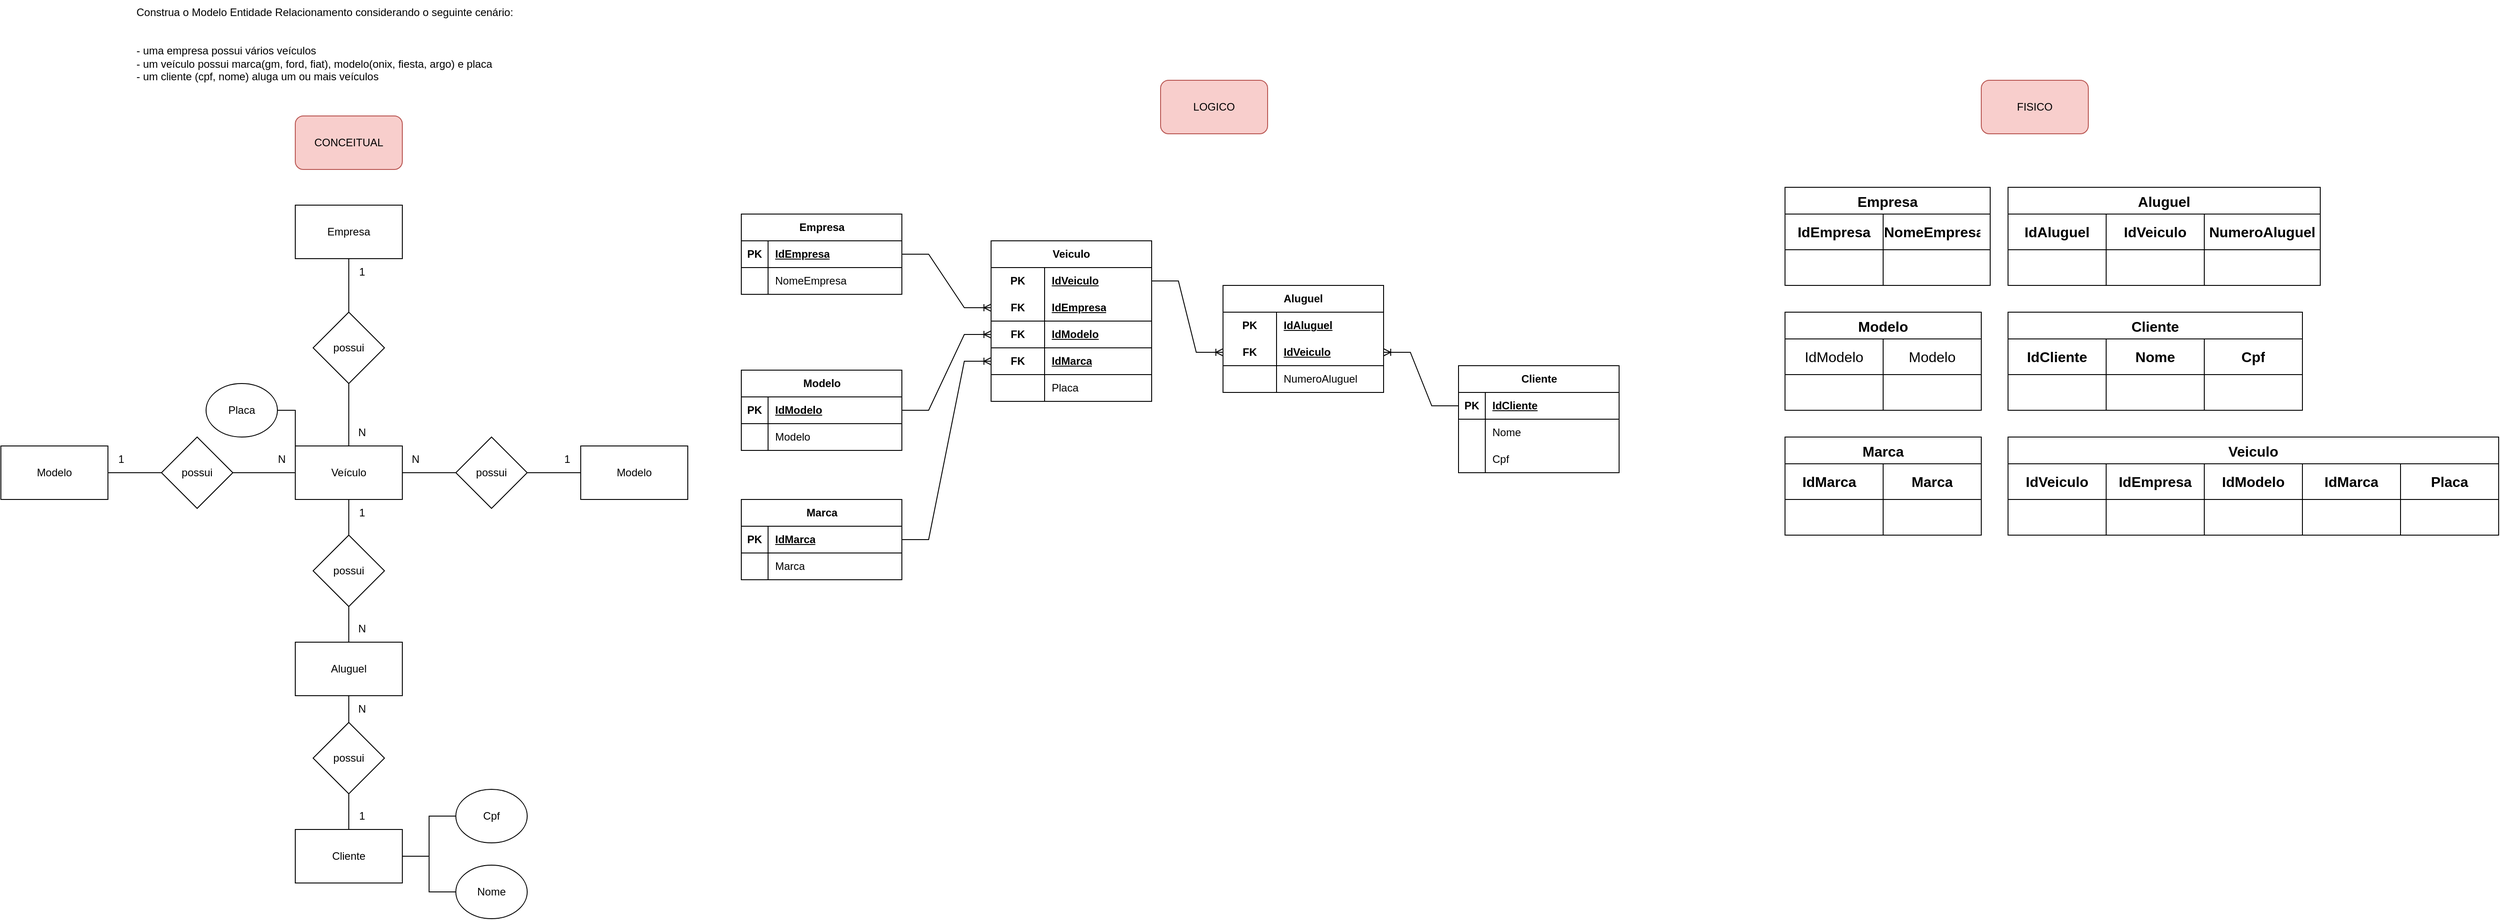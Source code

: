 <mxfile version="21.6.5" type="device">
  <diagram id="YwEFYmRrJtaUXXVNZDWJ" name="Página-1">
    <mxGraphModel dx="3496" dy="4250" grid="1" gridSize="10" guides="1" tooltips="1" connect="1" arrows="1" fold="1" page="1" pageScale="1" pageWidth="827" pageHeight="1169" math="0" shadow="0">
      <root>
        <mxCell id="0" />
        <mxCell id="1" parent="0" />
        <mxCell id="H7TqJ4Lv6YYYcR_X0_IR-1" value="Construa o Modelo Entidade Relacionamento considerando o seguinte cenário:&#xa;&#xa;&#xa;- uma empresa possui vários veículos&#xa;- um veículo possui marca(gm, ford, fiat), modelo(onix, fiesta, argo) e placa&#xa;- um cliente (cpf, nome) aluga um ou mais veículos" style="text;whiteSpace=wrap;" parent="1" vertex="1">
          <mxGeometry x="170" y="-2330" width="460" height="110" as="geometry" />
        </mxCell>
        <mxCell id="H7TqJ4Lv6YYYcR_X0_IR-19" value="" style="edgeStyle=orthogonalEdgeStyle;rounded=0;orthogonalLoop=1;jettySize=auto;html=1;endArrow=none;endFill=0;" parent="1" source="H7TqJ4Lv6YYYcR_X0_IR-2" target="H7TqJ4Lv6YYYcR_X0_IR-4" edge="1">
          <mxGeometry relative="1" as="geometry" />
        </mxCell>
        <mxCell id="H7TqJ4Lv6YYYcR_X0_IR-2" value="Empresa" style="rounded=0;whiteSpace=wrap;html=1;" parent="1" vertex="1">
          <mxGeometry x="350" y="-2100" width="120" height="60" as="geometry" />
        </mxCell>
        <mxCell id="H7TqJ4Lv6YYYcR_X0_IR-14" style="edgeStyle=orthogonalEdgeStyle;rounded=0;orthogonalLoop=1;jettySize=auto;html=1;entryX=1;entryY=0.5;entryDx=0;entryDy=0;exitX=0;exitY=0;exitDx=0;exitDy=0;endArrow=none;endFill=0;" parent="1" source="H7TqJ4Lv6YYYcR_X0_IR-3" target="H7TqJ4Lv6YYYcR_X0_IR-11" edge="1">
          <mxGeometry relative="1" as="geometry" />
        </mxCell>
        <mxCell id="FgQWt0CBLSnY9z16wBJM-8" value="" style="edgeStyle=orthogonalEdgeStyle;rounded=0;orthogonalLoop=1;jettySize=auto;html=1;endArrow=none;endFill=0;" parent="1" source="H7TqJ4Lv6YYYcR_X0_IR-3" target="FgQWt0CBLSnY9z16wBJM-6" edge="1">
          <mxGeometry relative="1" as="geometry" />
        </mxCell>
        <mxCell id="B337qX5yVNSTC_wjLzL2-120" value="" style="edgeStyle=orthogonalEdgeStyle;rounded=0;orthogonalLoop=1;jettySize=auto;html=1;endArrow=none;endFill=0;" edge="1" parent="1" source="H7TqJ4Lv6YYYcR_X0_IR-3" target="B337qX5yVNSTC_wjLzL2-118">
          <mxGeometry relative="1" as="geometry" />
        </mxCell>
        <mxCell id="B337qX5yVNSTC_wjLzL2-125" value="" style="edgeStyle=orthogonalEdgeStyle;rounded=0;orthogonalLoop=1;jettySize=auto;html=1;endArrow=none;endFill=0;" edge="1" parent="1" source="H7TqJ4Lv6YYYcR_X0_IR-3" target="B337qX5yVNSTC_wjLzL2-124">
          <mxGeometry relative="1" as="geometry" />
        </mxCell>
        <mxCell id="H7TqJ4Lv6YYYcR_X0_IR-3" value="Veículo" style="rounded=0;whiteSpace=wrap;html=1;" parent="1" vertex="1">
          <mxGeometry x="350" y="-1830" width="120" height="60" as="geometry" />
        </mxCell>
        <mxCell id="H7TqJ4Lv6YYYcR_X0_IR-25" style="edgeStyle=orthogonalEdgeStyle;rounded=0;orthogonalLoop=1;jettySize=auto;html=1;entryX=0.5;entryY=0;entryDx=0;entryDy=0;endArrow=none;endFill=0;exitX=0.5;exitY=1;exitDx=0;exitDy=0;" parent="1" source="H7TqJ4Lv6YYYcR_X0_IR-4" target="H7TqJ4Lv6YYYcR_X0_IR-3" edge="1">
          <mxGeometry relative="1" as="geometry" />
        </mxCell>
        <mxCell id="H7TqJ4Lv6YYYcR_X0_IR-4" value="possui" style="rhombus;whiteSpace=wrap;html=1;" parent="1" vertex="1">
          <mxGeometry x="370" y="-1980" width="80" height="80" as="geometry" />
        </mxCell>
        <mxCell id="H7TqJ4Lv6YYYcR_X0_IR-20" value="" style="edgeStyle=orthogonalEdgeStyle;rounded=0;orthogonalLoop=1;jettySize=auto;html=1;endArrow=none;endFill=0;entryX=0;entryY=0.5;entryDx=0;entryDy=0;" parent="1" source="H7TqJ4Lv6YYYcR_X0_IR-6" target="H7TqJ4Lv6YYYcR_X0_IR-8" edge="1">
          <mxGeometry relative="1" as="geometry" />
        </mxCell>
        <mxCell id="H7TqJ4Lv6YYYcR_X0_IR-21" style="edgeStyle=orthogonalEdgeStyle;rounded=0;orthogonalLoop=1;jettySize=auto;html=1;entryX=0;entryY=0.5;entryDx=0;entryDy=0;endArrow=none;endFill=0;" parent="1" source="H7TqJ4Lv6YYYcR_X0_IR-6" target="H7TqJ4Lv6YYYcR_X0_IR-7" edge="1">
          <mxGeometry relative="1" as="geometry" />
        </mxCell>
        <mxCell id="H7TqJ4Lv6YYYcR_X0_IR-6" value="Cliente" style="rounded=0;whiteSpace=wrap;html=1;" parent="1" vertex="1">
          <mxGeometry x="350" y="-1400" width="120" height="60" as="geometry" />
        </mxCell>
        <mxCell id="H7TqJ4Lv6YYYcR_X0_IR-7" value="Cpf" style="ellipse;whiteSpace=wrap;html=1;" parent="1" vertex="1">
          <mxGeometry x="530" y="-1445" width="80" height="60" as="geometry" />
        </mxCell>
        <mxCell id="H7TqJ4Lv6YYYcR_X0_IR-8" value="Nome" style="ellipse;whiteSpace=wrap;html=1;" parent="1" vertex="1">
          <mxGeometry x="530" y="-1360" width="80" height="60" as="geometry" />
        </mxCell>
        <mxCell id="H7TqJ4Lv6YYYcR_X0_IR-11" value="Placa" style="ellipse;whiteSpace=wrap;html=1;" parent="1" vertex="1">
          <mxGeometry x="250" y="-1900" width="80" height="60" as="geometry" />
        </mxCell>
        <mxCell id="H7TqJ4Lv6YYYcR_X0_IR-22" value="1" style="text;html=1;strokeColor=none;fillColor=none;align=center;verticalAlign=middle;whiteSpace=wrap;rounded=0;" parent="1" vertex="1">
          <mxGeometry x="410" y="-2040" width="30" height="30" as="geometry" />
        </mxCell>
        <mxCell id="H7TqJ4Lv6YYYcR_X0_IR-27" value="N" style="text;html=1;strokeColor=none;fillColor=none;align=center;verticalAlign=middle;whiteSpace=wrap;rounded=0;" parent="1" vertex="1">
          <mxGeometry x="410" y="-1860" width="30" height="30" as="geometry" />
        </mxCell>
        <mxCell id="5naOOEa1aTkb6s3b9n_I-1" value="CONCEITUAL" style="rounded=1;whiteSpace=wrap;html=1;fillColor=#f8cecc;strokeColor=#b85450;" parent="1" vertex="1">
          <mxGeometry x="350" y="-2200" width="120" height="60" as="geometry" />
        </mxCell>
        <mxCell id="5naOOEa1aTkb6s3b9n_I-2" value="FISICO" style="rounded=1;whiteSpace=wrap;html=1;fillColor=#f8cecc;strokeColor=#b85450;" parent="1" vertex="1">
          <mxGeometry x="2240" y="-2240" width="120" height="60" as="geometry" />
        </mxCell>
        <mxCell id="5naOOEa1aTkb6s3b9n_I-3" value="LOGICO" style="rounded=1;whiteSpace=wrap;html=1;fillColor=#f8cecc;strokeColor=#b85450;" parent="1" vertex="1">
          <mxGeometry x="1320" y="-2240" width="120" height="60" as="geometry" />
        </mxCell>
        <mxCell id="FgQWt0CBLSnY9z16wBJM-10" value="" style="edgeStyle=orthogonalEdgeStyle;rounded=0;orthogonalLoop=1;jettySize=auto;html=1;endArrow=none;endFill=0;" parent="1" source="FgQWt0CBLSnY9z16wBJM-5" target="FgQWt0CBLSnY9z16wBJM-7" edge="1">
          <mxGeometry relative="1" as="geometry" />
        </mxCell>
        <mxCell id="FgQWt0CBLSnY9z16wBJM-5" value="Aluguel" style="rounded=0;whiteSpace=wrap;html=1;" parent="1" vertex="1">
          <mxGeometry x="350" y="-1610" width="120" height="60" as="geometry" />
        </mxCell>
        <mxCell id="FgQWt0CBLSnY9z16wBJM-9" value="" style="edgeStyle=orthogonalEdgeStyle;rounded=0;orthogonalLoop=1;jettySize=auto;html=1;endArrow=none;endFill=0;" parent="1" source="FgQWt0CBLSnY9z16wBJM-6" target="FgQWt0CBLSnY9z16wBJM-5" edge="1">
          <mxGeometry relative="1" as="geometry" />
        </mxCell>
        <mxCell id="FgQWt0CBLSnY9z16wBJM-6" value="possui" style="rhombus;whiteSpace=wrap;html=1;" parent="1" vertex="1">
          <mxGeometry x="370" y="-1730" width="80" height="80" as="geometry" />
        </mxCell>
        <mxCell id="FgQWt0CBLSnY9z16wBJM-11" value="" style="edgeStyle=orthogonalEdgeStyle;rounded=0;orthogonalLoop=1;jettySize=auto;html=1;endArrow=none;endFill=0;" parent="1" source="FgQWt0CBLSnY9z16wBJM-7" target="H7TqJ4Lv6YYYcR_X0_IR-6" edge="1">
          <mxGeometry relative="1" as="geometry" />
        </mxCell>
        <mxCell id="FgQWt0CBLSnY9z16wBJM-7" value="possui" style="rhombus;whiteSpace=wrap;html=1;" parent="1" vertex="1">
          <mxGeometry x="370" y="-1520" width="80" height="80" as="geometry" />
        </mxCell>
        <mxCell id="B337qX5yVNSTC_wjLzL2-2" value="N" style="text;html=1;strokeColor=none;fillColor=none;align=center;verticalAlign=middle;whiteSpace=wrap;rounded=0;" vertex="1" parent="1">
          <mxGeometry x="410" y="-1640" width="30" height="30" as="geometry" />
        </mxCell>
        <mxCell id="B337qX5yVNSTC_wjLzL2-3" value="1" style="text;html=1;strokeColor=none;fillColor=none;align=center;verticalAlign=middle;whiteSpace=wrap;rounded=0;" vertex="1" parent="1">
          <mxGeometry x="410" y="-1770" width="30" height="30" as="geometry" />
        </mxCell>
        <mxCell id="B337qX5yVNSTC_wjLzL2-4" value="N" style="text;html=1;strokeColor=none;fillColor=none;align=center;verticalAlign=middle;whiteSpace=wrap;rounded=0;" vertex="1" parent="1">
          <mxGeometry x="410" y="-1550" width="30" height="30" as="geometry" />
        </mxCell>
        <mxCell id="B337qX5yVNSTC_wjLzL2-5" value="1" style="text;html=1;strokeColor=none;fillColor=none;align=center;verticalAlign=middle;whiteSpace=wrap;rounded=0;" vertex="1" parent="1">
          <mxGeometry x="410" y="-1430" width="30" height="30" as="geometry" />
        </mxCell>
        <mxCell id="B337qX5yVNSTC_wjLzL2-6" value="Empresa" style="shape=table;startSize=30;container=1;collapsible=1;childLayout=tableLayout;fixedRows=1;rowLines=0;fontStyle=1;align=center;resizeLast=1;html=1;" vertex="1" parent="1">
          <mxGeometry x="850" y="-2090" width="180" height="90" as="geometry" />
        </mxCell>
        <mxCell id="B337qX5yVNSTC_wjLzL2-7" value="" style="shape=tableRow;horizontal=0;startSize=0;swimlaneHead=0;swimlaneBody=0;fillColor=none;collapsible=0;dropTarget=0;points=[[0,0.5],[1,0.5]];portConstraint=eastwest;top=0;left=0;right=0;bottom=1;" vertex="1" parent="B337qX5yVNSTC_wjLzL2-6">
          <mxGeometry y="30" width="180" height="30" as="geometry" />
        </mxCell>
        <mxCell id="B337qX5yVNSTC_wjLzL2-8" value="PK" style="shape=partialRectangle;connectable=0;fillColor=none;top=0;left=0;bottom=0;right=0;fontStyle=1;overflow=hidden;whiteSpace=wrap;html=1;" vertex="1" parent="B337qX5yVNSTC_wjLzL2-7">
          <mxGeometry width="30" height="30" as="geometry">
            <mxRectangle width="30" height="30" as="alternateBounds" />
          </mxGeometry>
        </mxCell>
        <mxCell id="B337qX5yVNSTC_wjLzL2-9" value="IdEmpresa" style="shape=partialRectangle;connectable=0;fillColor=none;top=0;left=0;bottom=0;right=0;align=left;spacingLeft=6;fontStyle=5;overflow=hidden;whiteSpace=wrap;html=1;" vertex="1" parent="B337qX5yVNSTC_wjLzL2-7">
          <mxGeometry x="30" width="150" height="30" as="geometry">
            <mxRectangle width="150" height="30" as="alternateBounds" />
          </mxGeometry>
        </mxCell>
        <mxCell id="B337qX5yVNSTC_wjLzL2-10" value="" style="shape=tableRow;horizontal=0;startSize=0;swimlaneHead=0;swimlaneBody=0;fillColor=none;collapsible=0;dropTarget=0;points=[[0,0.5],[1,0.5]];portConstraint=eastwest;top=0;left=0;right=0;bottom=0;" vertex="1" parent="B337qX5yVNSTC_wjLzL2-6">
          <mxGeometry y="60" width="180" height="30" as="geometry" />
        </mxCell>
        <mxCell id="B337qX5yVNSTC_wjLzL2-11" value="" style="shape=partialRectangle;connectable=0;fillColor=none;top=0;left=0;bottom=0;right=0;editable=1;overflow=hidden;whiteSpace=wrap;html=1;" vertex="1" parent="B337qX5yVNSTC_wjLzL2-10">
          <mxGeometry width="30" height="30" as="geometry">
            <mxRectangle width="30" height="30" as="alternateBounds" />
          </mxGeometry>
        </mxCell>
        <mxCell id="B337qX5yVNSTC_wjLzL2-12" value="NomeEmpresa" style="shape=partialRectangle;connectable=0;fillColor=none;top=0;left=0;bottom=0;right=0;align=left;spacingLeft=6;overflow=hidden;whiteSpace=wrap;html=1;" vertex="1" parent="B337qX5yVNSTC_wjLzL2-10">
          <mxGeometry x="30" width="150" height="30" as="geometry">
            <mxRectangle width="150" height="30" as="alternateBounds" />
          </mxGeometry>
        </mxCell>
        <mxCell id="B337qX5yVNSTC_wjLzL2-19" value="Veiculo" style="shape=table;startSize=30;container=1;collapsible=1;childLayout=tableLayout;fixedRows=1;rowLines=0;fontStyle=1;align=center;resizeLast=1;html=1;whiteSpace=wrap;" vertex="1" parent="1">
          <mxGeometry x="1130" y="-2060" width="180" height="180" as="geometry" />
        </mxCell>
        <mxCell id="B337qX5yVNSTC_wjLzL2-20" value="" style="shape=tableRow;horizontal=0;startSize=0;swimlaneHead=0;swimlaneBody=0;fillColor=none;collapsible=0;dropTarget=0;points=[[0,0.5],[1,0.5]];portConstraint=eastwest;top=0;left=0;right=0;bottom=0;html=1;" vertex="1" parent="B337qX5yVNSTC_wjLzL2-19">
          <mxGeometry y="30" width="180" height="30" as="geometry" />
        </mxCell>
        <mxCell id="B337qX5yVNSTC_wjLzL2-21" value="PK" style="shape=partialRectangle;connectable=0;fillColor=none;top=0;left=0;bottom=0;right=0;fontStyle=1;overflow=hidden;html=1;whiteSpace=wrap;" vertex="1" parent="B337qX5yVNSTC_wjLzL2-20">
          <mxGeometry width="60" height="30" as="geometry">
            <mxRectangle width="60" height="30" as="alternateBounds" />
          </mxGeometry>
        </mxCell>
        <mxCell id="B337qX5yVNSTC_wjLzL2-22" value="IdVeiculo" style="shape=partialRectangle;connectable=0;fillColor=none;top=0;left=0;bottom=0;right=0;align=left;spacingLeft=6;fontStyle=5;overflow=hidden;html=1;whiteSpace=wrap;" vertex="1" parent="B337qX5yVNSTC_wjLzL2-20">
          <mxGeometry x="60" width="120" height="30" as="geometry">
            <mxRectangle width="120" height="30" as="alternateBounds" />
          </mxGeometry>
        </mxCell>
        <mxCell id="B337qX5yVNSTC_wjLzL2-23" value="" style="shape=tableRow;horizontal=0;startSize=0;swimlaneHead=0;swimlaneBody=0;fillColor=none;collapsible=0;dropTarget=0;points=[[0,0.5],[1,0.5]];portConstraint=eastwest;top=0;left=0;right=0;bottom=1;html=1;swimlaneLine=1;strokeColor=default;" vertex="1" parent="B337qX5yVNSTC_wjLzL2-19">
          <mxGeometry y="60" width="180" height="30" as="geometry" />
        </mxCell>
        <mxCell id="B337qX5yVNSTC_wjLzL2-24" value="FK" style="shape=partialRectangle;connectable=0;fillColor=none;top=0;left=0;bottom=0;right=0;fontStyle=1;overflow=hidden;html=1;whiteSpace=wrap;" vertex="1" parent="B337qX5yVNSTC_wjLzL2-23">
          <mxGeometry width="60" height="30" as="geometry">
            <mxRectangle width="60" height="30" as="alternateBounds" />
          </mxGeometry>
        </mxCell>
        <mxCell id="B337qX5yVNSTC_wjLzL2-25" value="IdEmpresa" style="shape=partialRectangle;connectable=0;fillColor=none;top=0;left=0;bottom=0;right=0;align=left;spacingLeft=6;fontStyle=5;overflow=hidden;html=1;whiteSpace=wrap;" vertex="1" parent="B337qX5yVNSTC_wjLzL2-23">
          <mxGeometry x="60" width="120" height="30" as="geometry">
            <mxRectangle width="120" height="30" as="alternateBounds" />
          </mxGeometry>
        </mxCell>
        <mxCell id="B337qX5yVNSTC_wjLzL2-139" style="shape=tableRow;horizontal=0;startSize=0;swimlaneHead=0;swimlaneBody=0;fillColor=none;collapsible=0;dropTarget=0;points=[[0,0.5],[1,0.5]];portConstraint=eastwest;top=0;left=0;right=0;bottom=1;html=1;" vertex="1" parent="B337qX5yVNSTC_wjLzL2-19">
          <mxGeometry y="90" width="180" height="30" as="geometry" />
        </mxCell>
        <mxCell id="B337qX5yVNSTC_wjLzL2-140" value="FK" style="shape=partialRectangle;connectable=0;fillColor=none;top=0;left=0;bottom=0;right=0;fontStyle=1;overflow=hidden;html=1;whiteSpace=wrap;" vertex="1" parent="B337qX5yVNSTC_wjLzL2-139">
          <mxGeometry width="60" height="30" as="geometry">
            <mxRectangle width="60" height="30" as="alternateBounds" />
          </mxGeometry>
        </mxCell>
        <mxCell id="B337qX5yVNSTC_wjLzL2-141" value="IdModelo" style="shape=partialRectangle;connectable=0;fillColor=none;top=0;left=0;bottom=0;right=0;align=left;spacingLeft=6;fontStyle=5;overflow=hidden;html=1;whiteSpace=wrap;" vertex="1" parent="B337qX5yVNSTC_wjLzL2-139">
          <mxGeometry x="60" width="120" height="30" as="geometry">
            <mxRectangle width="120" height="30" as="alternateBounds" />
          </mxGeometry>
        </mxCell>
        <mxCell id="B337qX5yVNSTC_wjLzL2-136" style="shape=tableRow;horizontal=0;startSize=0;swimlaneHead=0;swimlaneBody=0;fillColor=none;collapsible=0;dropTarget=0;points=[[0,0.5],[1,0.5]];portConstraint=eastwest;top=0;left=0;right=0;bottom=1;html=1;" vertex="1" parent="B337qX5yVNSTC_wjLzL2-19">
          <mxGeometry y="120" width="180" height="30" as="geometry" />
        </mxCell>
        <mxCell id="B337qX5yVNSTC_wjLzL2-137" value="FK" style="shape=partialRectangle;connectable=0;fillColor=none;top=0;left=0;bottom=0;right=0;fontStyle=1;overflow=hidden;html=1;whiteSpace=wrap;" vertex="1" parent="B337qX5yVNSTC_wjLzL2-136">
          <mxGeometry width="60" height="30" as="geometry">
            <mxRectangle width="60" height="30" as="alternateBounds" />
          </mxGeometry>
        </mxCell>
        <mxCell id="B337qX5yVNSTC_wjLzL2-138" value="IdMarca" style="shape=partialRectangle;connectable=0;fillColor=none;top=0;left=0;bottom=0;right=0;align=left;spacingLeft=6;fontStyle=5;overflow=hidden;html=1;whiteSpace=wrap;" vertex="1" parent="B337qX5yVNSTC_wjLzL2-136">
          <mxGeometry x="60" width="120" height="30" as="geometry">
            <mxRectangle width="120" height="30" as="alternateBounds" />
          </mxGeometry>
        </mxCell>
        <mxCell id="B337qX5yVNSTC_wjLzL2-26" value="" style="shape=tableRow;horizontal=0;startSize=0;swimlaneHead=0;swimlaneBody=0;fillColor=none;collapsible=0;dropTarget=0;points=[[0,0.5],[1,0.5]];portConstraint=eastwest;top=0;left=0;right=0;bottom=0;html=1;" vertex="1" parent="B337qX5yVNSTC_wjLzL2-19">
          <mxGeometry y="150" width="180" height="30" as="geometry" />
        </mxCell>
        <mxCell id="B337qX5yVNSTC_wjLzL2-27" value="" style="shape=partialRectangle;connectable=0;fillColor=none;top=0;left=0;bottom=0;right=0;editable=1;overflow=hidden;html=1;whiteSpace=wrap;" vertex="1" parent="B337qX5yVNSTC_wjLzL2-26">
          <mxGeometry width="60" height="30" as="geometry">
            <mxRectangle width="60" height="30" as="alternateBounds" />
          </mxGeometry>
        </mxCell>
        <mxCell id="B337qX5yVNSTC_wjLzL2-28" value="Placa" style="shape=partialRectangle;connectable=0;fillColor=none;top=0;left=0;bottom=0;right=0;align=left;spacingLeft=6;overflow=hidden;html=1;whiteSpace=wrap;" vertex="1" parent="B337qX5yVNSTC_wjLzL2-26">
          <mxGeometry x="60" width="120" height="30" as="geometry">
            <mxRectangle width="120" height="30" as="alternateBounds" />
          </mxGeometry>
        </mxCell>
        <mxCell id="B337qX5yVNSTC_wjLzL2-51" value="Aluguel" style="shape=table;startSize=30;container=1;collapsible=1;childLayout=tableLayout;fixedRows=1;rowLines=0;fontStyle=1;align=center;resizeLast=1;html=1;whiteSpace=wrap;" vertex="1" parent="1">
          <mxGeometry x="1390" y="-2010" width="180" height="120" as="geometry" />
        </mxCell>
        <mxCell id="B337qX5yVNSTC_wjLzL2-52" value="" style="shape=tableRow;horizontal=0;startSize=0;swimlaneHead=0;swimlaneBody=0;fillColor=none;collapsible=0;dropTarget=0;points=[[0,0.5],[1,0.5]];portConstraint=eastwest;top=0;left=0;right=0;bottom=0;html=1;" vertex="1" parent="B337qX5yVNSTC_wjLzL2-51">
          <mxGeometry y="30" width="180" height="30" as="geometry" />
        </mxCell>
        <mxCell id="B337qX5yVNSTC_wjLzL2-53" value="PK" style="shape=partialRectangle;connectable=0;fillColor=none;top=0;left=0;bottom=0;right=0;fontStyle=1;overflow=hidden;html=1;whiteSpace=wrap;" vertex="1" parent="B337qX5yVNSTC_wjLzL2-52">
          <mxGeometry width="60" height="30" as="geometry">
            <mxRectangle width="60" height="30" as="alternateBounds" />
          </mxGeometry>
        </mxCell>
        <mxCell id="B337qX5yVNSTC_wjLzL2-54" value="IdAluguel" style="shape=partialRectangle;connectable=0;fillColor=none;top=0;left=0;bottom=0;right=0;align=left;spacingLeft=6;fontStyle=5;overflow=hidden;html=1;whiteSpace=wrap;" vertex="1" parent="B337qX5yVNSTC_wjLzL2-52">
          <mxGeometry x="60" width="120" height="30" as="geometry">
            <mxRectangle width="120" height="30" as="alternateBounds" />
          </mxGeometry>
        </mxCell>
        <mxCell id="B337qX5yVNSTC_wjLzL2-55" value="" style="shape=tableRow;horizontal=0;startSize=0;swimlaneHead=0;swimlaneBody=0;fillColor=none;collapsible=0;dropTarget=0;points=[[0,0.5],[1,0.5]];portConstraint=eastwest;top=0;left=0;right=0;bottom=1;html=1;" vertex="1" parent="B337qX5yVNSTC_wjLzL2-51">
          <mxGeometry y="60" width="180" height="30" as="geometry" />
        </mxCell>
        <mxCell id="B337qX5yVNSTC_wjLzL2-56" value="FK" style="shape=partialRectangle;connectable=0;fillColor=none;top=0;left=0;bottom=0;right=0;fontStyle=1;overflow=hidden;html=1;whiteSpace=wrap;" vertex="1" parent="B337qX5yVNSTC_wjLzL2-55">
          <mxGeometry width="60" height="30" as="geometry">
            <mxRectangle width="60" height="30" as="alternateBounds" />
          </mxGeometry>
        </mxCell>
        <mxCell id="B337qX5yVNSTC_wjLzL2-57" value="IdVeiculo" style="shape=partialRectangle;connectable=0;fillColor=none;top=0;left=0;bottom=0;right=0;align=left;spacingLeft=6;fontStyle=5;overflow=hidden;html=1;whiteSpace=wrap;" vertex="1" parent="B337qX5yVNSTC_wjLzL2-55">
          <mxGeometry x="60" width="120" height="30" as="geometry">
            <mxRectangle width="120" height="30" as="alternateBounds" />
          </mxGeometry>
        </mxCell>
        <mxCell id="B337qX5yVNSTC_wjLzL2-58" value="" style="shape=tableRow;horizontal=0;startSize=0;swimlaneHead=0;swimlaneBody=0;fillColor=none;collapsible=0;dropTarget=0;points=[[0,0.5],[1,0.5]];portConstraint=eastwest;top=0;left=0;right=0;bottom=0;html=1;" vertex="1" parent="B337qX5yVNSTC_wjLzL2-51">
          <mxGeometry y="90" width="180" height="30" as="geometry" />
        </mxCell>
        <mxCell id="B337qX5yVNSTC_wjLzL2-59" value="" style="shape=partialRectangle;connectable=0;fillColor=none;top=0;left=0;bottom=0;right=0;editable=1;overflow=hidden;html=1;whiteSpace=wrap;" vertex="1" parent="B337qX5yVNSTC_wjLzL2-58">
          <mxGeometry width="60" height="30" as="geometry">
            <mxRectangle width="60" height="30" as="alternateBounds" />
          </mxGeometry>
        </mxCell>
        <mxCell id="B337qX5yVNSTC_wjLzL2-60" value="NumeroAluguel" style="shape=partialRectangle;connectable=0;fillColor=none;top=0;left=0;bottom=0;right=0;align=left;spacingLeft=6;overflow=hidden;html=1;whiteSpace=wrap;" vertex="1" parent="B337qX5yVNSTC_wjLzL2-58">
          <mxGeometry x="60" width="120" height="30" as="geometry">
            <mxRectangle width="120" height="30" as="alternateBounds" />
          </mxGeometry>
        </mxCell>
        <mxCell id="B337qX5yVNSTC_wjLzL2-64" value="Cliente" style="shape=table;startSize=30;container=1;collapsible=1;childLayout=tableLayout;fixedRows=1;rowLines=0;fontStyle=1;align=center;resizeLast=1;html=1;" vertex="1" parent="1">
          <mxGeometry x="1654" y="-1920" width="180" height="120" as="geometry" />
        </mxCell>
        <mxCell id="B337qX5yVNSTC_wjLzL2-65" value="" style="shape=tableRow;horizontal=0;startSize=0;swimlaneHead=0;swimlaneBody=0;fillColor=none;collapsible=0;dropTarget=0;points=[[0,0.5],[1,0.5]];portConstraint=eastwest;top=0;left=0;right=0;bottom=1;" vertex="1" parent="B337qX5yVNSTC_wjLzL2-64">
          <mxGeometry y="30" width="180" height="30" as="geometry" />
        </mxCell>
        <mxCell id="B337qX5yVNSTC_wjLzL2-66" value="PK" style="shape=partialRectangle;connectable=0;fillColor=none;top=0;left=0;bottom=0;right=0;fontStyle=1;overflow=hidden;whiteSpace=wrap;html=1;" vertex="1" parent="B337qX5yVNSTC_wjLzL2-65">
          <mxGeometry width="30" height="30" as="geometry">
            <mxRectangle width="30" height="30" as="alternateBounds" />
          </mxGeometry>
        </mxCell>
        <mxCell id="B337qX5yVNSTC_wjLzL2-67" value="IdCliente" style="shape=partialRectangle;connectable=0;fillColor=none;top=0;left=0;bottom=0;right=0;align=left;spacingLeft=6;fontStyle=5;overflow=hidden;whiteSpace=wrap;html=1;" vertex="1" parent="B337qX5yVNSTC_wjLzL2-65">
          <mxGeometry x="30" width="150" height="30" as="geometry">
            <mxRectangle width="150" height="30" as="alternateBounds" />
          </mxGeometry>
        </mxCell>
        <mxCell id="B337qX5yVNSTC_wjLzL2-68" value="" style="shape=tableRow;horizontal=0;startSize=0;swimlaneHead=0;swimlaneBody=0;fillColor=none;collapsible=0;dropTarget=0;points=[[0,0.5],[1,0.5]];portConstraint=eastwest;top=0;left=0;right=0;bottom=0;" vertex="1" parent="B337qX5yVNSTC_wjLzL2-64">
          <mxGeometry y="60" width="180" height="30" as="geometry" />
        </mxCell>
        <mxCell id="B337qX5yVNSTC_wjLzL2-69" value="" style="shape=partialRectangle;connectable=0;fillColor=none;top=0;left=0;bottom=0;right=0;editable=1;overflow=hidden;whiteSpace=wrap;html=1;" vertex="1" parent="B337qX5yVNSTC_wjLzL2-68">
          <mxGeometry width="30" height="30" as="geometry">
            <mxRectangle width="30" height="30" as="alternateBounds" />
          </mxGeometry>
        </mxCell>
        <mxCell id="B337qX5yVNSTC_wjLzL2-70" value="Nome" style="shape=partialRectangle;connectable=0;fillColor=none;top=0;left=0;bottom=0;right=0;align=left;spacingLeft=6;overflow=hidden;whiteSpace=wrap;html=1;" vertex="1" parent="B337qX5yVNSTC_wjLzL2-68">
          <mxGeometry x="30" width="150" height="30" as="geometry">
            <mxRectangle width="150" height="30" as="alternateBounds" />
          </mxGeometry>
        </mxCell>
        <mxCell id="B337qX5yVNSTC_wjLzL2-71" value="" style="shape=tableRow;horizontal=0;startSize=0;swimlaneHead=0;swimlaneBody=0;fillColor=none;collapsible=0;dropTarget=0;points=[[0,0.5],[1,0.5]];portConstraint=eastwest;top=0;left=0;right=0;bottom=0;" vertex="1" parent="B337qX5yVNSTC_wjLzL2-64">
          <mxGeometry y="90" width="180" height="30" as="geometry" />
        </mxCell>
        <mxCell id="B337qX5yVNSTC_wjLzL2-72" value="" style="shape=partialRectangle;connectable=0;fillColor=none;top=0;left=0;bottom=0;right=0;editable=1;overflow=hidden;whiteSpace=wrap;html=1;" vertex="1" parent="B337qX5yVNSTC_wjLzL2-71">
          <mxGeometry width="30" height="30" as="geometry">
            <mxRectangle width="30" height="30" as="alternateBounds" />
          </mxGeometry>
        </mxCell>
        <mxCell id="B337qX5yVNSTC_wjLzL2-73" value="Cpf" style="shape=partialRectangle;connectable=0;fillColor=none;top=0;left=0;bottom=0;right=0;align=left;spacingLeft=6;overflow=hidden;whiteSpace=wrap;html=1;" vertex="1" parent="B337qX5yVNSTC_wjLzL2-71">
          <mxGeometry x="30" width="150" height="30" as="geometry">
            <mxRectangle width="150" height="30" as="alternateBounds" />
          </mxGeometry>
        </mxCell>
        <mxCell id="B337qX5yVNSTC_wjLzL2-77" value="" style="edgeStyle=entityRelationEdgeStyle;fontSize=12;html=1;endArrow=ERoneToMany;rounded=0;exitX=1;exitY=0.5;exitDx=0;exitDy=0;entryX=0;entryY=0.5;entryDx=0;entryDy=0;" edge="1" parent="1" source="B337qX5yVNSTC_wjLzL2-7" target="B337qX5yVNSTC_wjLzL2-23">
          <mxGeometry width="100" height="100" relative="1" as="geometry">
            <mxPoint x="1060" y="-1940" as="sourcePoint" />
            <mxPoint x="1160" y="-2040" as="targetPoint" />
          </mxGeometry>
        </mxCell>
        <mxCell id="B337qX5yVNSTC_wjLzL2-78" value="" style="edgeStyle=entityRelationEdgeStyle;fontSize=12;html=1;endArrow=ERoneToMany;rounded=0;exitX=1;exitY=0.5;exitDx=0;exitDy=0;entryX=0;entryY=0.5;entryDx=0;entryDy=0;" edge="1" parent="1" source="B337qX5yVNSTC_wjLzL2-20" target="B337qX5yVNSTC_wjLzL2-55">
          <mxGeometry width="100" height="100" relative="1" as="geometry">
            <mxPoint x="1340" y="-1975" as="sourcePoint" />
            <mxPoint x="1440" y="-2075" as="targetPoint" />
          </mxGeometry>
        </mxCell>
        <mxCell id="B337qX5yVNSTC_wjLzL2-79" value="" style="edgeStyle=entityRelationEdgeStyle;fontSize=12;html=1;endArrow=ERoneToMany;rounded=0;entryX=1;entryY=0.5;entryDx=0;entryDy=0;exitX=0;exitY=0.5;exitDx=0;exitDy=0;" edge="1" parent="1" source="B337qX5yVNSTC_wjLzL2-65" target="B337qX5yVNSTC_wjLzL2-55">
          <mxGeometry width="100" height="100" relative="1" as="geometry">
            <mxPoint x="1720" y="-2000" as="sourcePoint" />
            <mxPoint x="1820" y="-2100" as="targetPoint" />
          </mxGeometry>
        </mxCell>
        <mxCell id="B337qX5yVNSTC_wjLzL2-80" value="Empresa" style="shape=table;startSize=30;container=1;collapsible=0;childLayout=tableLayout;strokeColor=default;fontSize=16;fontStyle=1" vertex="1" parent="1">
          <mxGeometry x="2020" y="-2120" width="230" height="110" as="geometry" />
        </mxCell>
        <mxCell id="B337qX5yVNSTC_wjLzL2-93" style="shape=tableRow;horizontal=0;startSize=0;swimlaneHead=0;swimlaneBody=0;strokeColor=inherit;top=0;left=0;bottom=0;right=0;collapsible=0;dropTarget=0;fillColor=none;points=[[0,0.5],[1,0.5]];portConstraint=eastwest;fontSize=16;" vertex="1" parent="B337qX5yVNSTC_wjLzL2-80">
          <mxGeometry y="30" width="230" height="40" as="geometry" />
        </mxCell>
        <mxCell id="B337qX5yVNSTC_wjLzL2-94" style="shape=partialRectangle;html=1;whiteSpace=wrap;connectable=0;strokeColor=inherit;overflow=hidden;fillColor=none;top=0;left=0;bottom=0;right=0;pointerEvents=1;fontSize=16;" vertex="1" parent="B337qX5yVNSTC_wjLzL2-93">
          <mxGeometry width="110" height="40" as="geometry">
            <mxRectangle width="110" height="40" as="alternateBounds" />
          </mxGeometry>
        </mxCell>
        <mxCell id="B337qX5yVNSTC_wjLzL2-95" style="shape=partialRectangle;html=1;whiteSpace=wrap;connectable=0;strokeColor=inherit;overflow=hidden;fillColor=none;top=0;left=0;bottom=0;right=0;pointerEvents=1;fontSize=16;" vertex="1" parent="B337qX5yVNSTC_wjLzL2-93">
          <mxGeometry x="110" width="120" height="40" as="geometry">
            <mxRectangle width="120" height="40" as="alternateBounds" />
          </mxGeometry>
        </mxCell>
        <mxCell id="B337qX5yVNSTC_wjLzL2-81" value="" style="shape=tableRow;horizontal=0;startSize=0;swimlaneHead=0;swimlaneBody=0;strokeColor=inherit;top=0;left=0;bottom=0;right=0;collapsible=0;dropTarget=0;fillColor=none;points=[[0,0.5],[1,0.5]];portConstraint=eastwest;fontSize=16;" vertex="1" parent="B337qX5yVNSTC_wjLzL2-80">
          <mxGeometry y="70" width="230" height="40" as="geometry" />
        </mxCell>
        <mxCell id="B337qX5yVNSTC_wjLzL2-82" value="" style="shape=partialRectangle;html=1;whiteSpace=wrap;connectable=0;strokeColor=inherit;overflow=hidden;fillColor=none;top=0;left=0;bottom=0;right=0;pointerEvents=1;fontSize=16;" vertex="1" parent="B337qX5yVNSTC_wjLzL2-81">
          <mxGeometry width="110" height="40" as="geometry">
            <mxRectangle width="110" height="40" as="alternateBounds" />
          </mxGeometry>
        </mxCell>
        <mxCell id="B337qX5yVNSTC_wjLzL2-83" value="" style="shape=partialRectangle;html=1;whiteSpace=wrap;connectable=0;strokeColor=inherit;overflow=hidden;fillColor=none;top=0;left=0;bottom=0;right=0;pointerEvents=1;fontSize=16;" vertex="1" parent="B337qX5yVNSTC_wjLzL2-81">
          <mxGeometry x="110" width="120" height="40" as="geometry">
            <mxRectangle width="120" height="40" as="alternateBounds" />
          </mxGeometry>
        </mxCell>
        <mxCell id="B337qX5yVNSTC_wjLzL2-96" value="&lt;b&gt;IdEmpresa&lt;/b&gt;" style="shape=partialRectangle;html=1;whiteSpace=wrap;connectable=0;strokeColor=inherit;overflow=hidden;fillColor=none;top=0;left=0;bottom=0;right=0;pointerEvents=1;fontSize=16;" vertex="1" parent="1">
          <mxGeometry x="2020" y="-2090" width="110" height="40" as="geometry">
            <mxRectangle width="110" height="40" as="alternateBounds" />
          </mxGeometry>
        </mxCell>
        <mxCell id="B337qX5yVNSTC_wjLzL2-104" value="&lt;b&gt;NomeEmpresa&lt;/b&gt;" style="shape=partialRectangle;html=1;whiteSpace=wrap;connectable=0;strokeColor=inherit;overflow=hidden;fillColor=none;top=0;left=0;bottom=0;right=0;pointerEvents=1;fontSize=16;" vertex="1" parent="1">
          <mxGeometry x="2130" y="-2090" width="110" height="40" as="geometry">
            <mxRectangle width="110" height="40" as="alternateBounds" />
          </mxGeometry>
        </mxCell>
        <mxCell id="B337qX5yVNSTC_wjLzL2-121" value="" style="edgeStyle=orthogonalEdgeStyle;rounded=0;orthogonalLoop=1;jettySize=auto;html=1;endArrow=none;endFill=0;" edge="1" parent="1" source="B337qX5yVNSTC_wjLzL2-118" target="B337qX5yVNSTC_wjLzL2-119">
          <mxGeometry relative="1" as="geometry" />
        </mxCell>
        <mxCell id="B337qX5yVNSTC_wjLzL2-118" value="possui" style="rhombus;whiteSpace=wrap;html=1;" vertex="1" parent="1">
          <mxGeometry x="530" y="-1840" width="80" height="80" as="geometry" />
        </mxCell>
        <mxCell id="B337qX5yVNSTC_wjLzL2-119" value="Modelo" style="rounded=0;whiteSpace=wrap;html=1;" vertex="1" parent="1">
          <mxGeometry x="670" y="-1830" width="120" height="60" as="geometry" />
        </mxCell>
        <mxCell id="B337qX5yVNSTC_wjLzL2-122" value="1" style="text;html=1;strokeColor=none;fillColor=none;align=center;verticalAlign=middle;whiteSpace=wrap;rounded=0;" vertex="1" parent="1">
          <mxGeometry x="640" y="-1830" width="30" height="30" as="geometry" />
        </mxCell>
        <mxCell id="B337qX5yVNSTC_wjLzL2-123" value="N" style="text;html=1;strokeColor=none;fillColor=none;align=center;verticalAlign=middle;whiteSpace=wrap;rounded=0;" vertex="1" parent="1">
          <mxGeometry x="470" y="-1830" width="30" height="30" as="geometry" />
        </mxCell>
        <mxCell id="B337qX5yVNSTC_wjLzL2-127" value="" style="edgeStyle=orthogonalEdgeStyle;rounded=0;orthogonalLoop=1;jettySize=auto;html=1;endArrow=none;endFill=0;" edge="1" parent="1" source="B337qX5yVNSTC_wjLzL2-124" target="B337qX5yVNSTC_wjLzL2-126">
          <mxGeometry relative="1" as="geometry" />
        </mxCell>
        <mxCell id="B337qX5yVNSTC_wjLzL2-124" value="possui" style="rhombus;whiteSpace=wrap;html=1;" vertex="1" parent="1">
          <mxGeometry x="200" y="-1840" width="80" height="80" as="geometry" />
        </mxCell>
        <mxCell id="B337qX5yVNSTC_wjLzL2-126" value="Modelo" style="rounded=0;whiteSpace=wrap;html=1;" vertex="1" parent="1">
          <mxGeometry x="20" y="-1830" width="120" height="60" as="geometry" />
        </mxCell>
        <mxCell id="B337qX5yVNSTC_wjLzL2-128" value="1" style="text;html=1;strokeColor=none;fillColor=none;align=center;verticalAlign=middle;whiteSpace=wrap;rounded=0;" vertex="1" parent="1">
          <mxGeometry x="140" y="-1830" width="30" height="30" as="geometry" />
        </mxCell>
        <mxCell id="B337qX5yVNSTC_wjLzL2-129" value="N" style="text;html=1;strokeColor=none;fillColor=none;align=center;verticalAlign=middle;whiteSpace=wrap;rounded=0;" vertex="1" parent="1">
          <mxGeometry x="320" y="-1830" width="30" height="30" as="geometry" />
        </mxCell>
        <mxCell id="B337qX5yVNSTC_wjLzL2-142" value="Modelo" style="shape=table;startSize=30;container=1;collapsible=1;childLayout=tableLayout;fixedRows=1;rowLines=0;fontStyle=1;align=center;resizeLast=1;html=1;" vertex="1" parent="1">
          <mxGeometry x="850" y="-1915" width="180" height="90" as="geometry" />
        </mxCell>
        <mxCell id="B337qX5yVNSTC_wjLzL2-143" value="" style="shape=tableRow;horizontal=0;startSize=0;swimlaneHead=0;swimlaneBody=0;fillColor=none;collapsible=0;dropTarget=0;points=[[0,0.5],[1,0.5]];portConstraint=eastwest;top=0;left=0;right=0;bottom=1;" vertex="1" parent="B337qX5yVNSTC_wjLzL2-142">
          <mxGeometry y="30" width="180" height="30" as="geometry" />
        </mxCell>
        <mxCell id="B337qX5yVNSTC_wjLzL2-144" value="PK" style="shape=partialRectangle;connectable=0;fillColor=none;top=0;left=0;bottom=0;right=0;fontStyle=1;overflow=hidden;whiteSpace=wrap;html=1;" vertex="1" parent="B337qX5yVNSTC_wjLzL2-143">
          <mxGeometry width="30" height="30" as="geometry">
            <mxRectangle width="30" height="30" as="alternateBounds" />
          </mxGeometry>
        </mxCell>
        <mxCell id="B337qX5yVNSTC_wjLzL2-145" value="IdModelo" style="shape=partialRectangle;connectable=0;fillColor=none;top=0;left=0;bottom=0;right=0;align=left;spacingLeft=6;fontStyle=5;overflow=hidden;whiteSpace=wrap;html=1;" vertex="1" parent="B337qX5yVNSTC_wjLzL2-143">
          <mxGeometry x="30" width="150" height="30" as="geometry">
            <mxRectangle width="150" height="30" as="alternateBounds" />
          </mxGeometry>
        </mxCell>
        <mxCell id="B337qX5yVNSTC_wjLzL2-146" value="" style="shape=tableRow;horizontal=0;startSize=0;swimlaneHead=0;swimlaneBody=0;fillColor=none;collapsible=0;dropTarget=0;points=[[0,0.5],[1,0.5]];portConstraint=eastwest;top=0;left=0;right=0;bottom=0;" vertex="1" parent="B337qX5yVNSTC_wjLzL2-142">
          <mxGeometry y="60" width="180" height="30" as="geometry" />
        </mxCell>
        <mxCell id="B337qX5yVNSTC_wjLzL2-147" value="" style="shape=partialRectangle;connectable=0;fillColor=none;top=0;left=0;bottom=0;right=0;editable=1;overflow=hidden;whiteSpace=wrap;html=1;" vertex="1" parent="B337qX5yVNSTC_wjLzL2-146">
          <mxGeometry width="30" height="30" as="geometry">
            <mxRectangle width="30" height="30" as="alternateBounds" />
          </mxGeometry>
        </mxCell>
        <mxCell id="B337qX5yVNSTC_wjLzL2-148" value="Modelo" style="shape=partialRectangle;connectable=0;fillColor=none;top=0;left=0;bottom=0;right=0;align=left;spacingLeft=6;overflow=hidden;whiteSpace=wrap;html=1;" vertex="1" parent="B337qX5yVNSTC_wjLzL2-146">
          <mxGeometry x="30" width="150" height="30" as="geometry">
            <mxRectangle width="150" height="30" as="alternateBounds" />
          </mxGeometry>
        </mxCell>
        <mxCell id="B337qX5yVNSTC_wjLzL2-155" value="" style="edgeStyle=entityRelationEdgeStyle;fontSize=12;html=1;endArrow=ERoneToMany;rounded=0;exitX=1;exitY=0.5;exitDx=0;exitDy=0;entryX=0;entryY=0.5;entryDx=0;entryDy=0;" edge="1" parent="1" source="B337qX5yVNSTC_wjLzL2-143" target="B337qX5yVNSTC_wjLzL2-139">
          <mxGeometry width="100" height="100" relative="1" as="geometry">
            <mxPoint x="1080" y="-1785" as="sourcePoint" />
            <mxPoint x="1180" y="-1725" as="targetPoint" />
            <Array as="points">
              <mxPoint x="1120" y="-1700" />
            </Array>
          </mxGeometry>
        </mxCell>
        <mxCell id="B337qX5yVNSTC_wjLzL2-156" value="Marca" style="shape=table;startSize=30;container=1;collapsible=1;childLayout=tableLayout;fixedRows=1;rowLines=0;fontStyle=1;align=center;resizeLast=1;html=1;" vertex="1" parent="1">
          <mxGeometry x="850" y="-1770" width="180" height="90" as="geometry" />
        </mxCell>
        <mxCell id="B337qX5yVNSTC_wjLzL2-157" value="" style="shape=tableRow;horizontal=0;startSize=0;swimlaneHead=0;swimlaneBody=0;fillColor=none;collapsible=0;dropTarget=0;points=[[0,0.5],[1,0.5]];portConstraint=eastwest;top=0;left=0;right=0;bottom=1;" vertex="1" parent="B337qX5yVNSTC_wjLzL2-156">
          <mxGeometry y="30" width="180" height="30" as="geometry" />
        </mxCell>
        <mxCell id="B337qX5yVNSTC_wjLzL2-158" value="PK" style="shape=partialRectangle;connectable=0;fillColor=none;top=0;left=0;bottom=0;right=0;fontStyle=1;overflow=hidden;whiteSpace=wrap;html=1;" vertex="1" parent="B337qX5yVNSTC_wjLzL2-157">
          <mxGeometry width="30" height="30" as="geometry">
            <mxRectangle width="30" height="30" as="alternateBounds" />
          </mxGeometry>
        </mxCell>
        <mxCell id="B337qX5yVNSTC_wjLzL2-159" value="IdMarca" style="shape=partialRectangle;connectable=0;fillColor=none;top=0;left=0;bottom=0;right=0;align=left;spacingLeft=6;fontStyle=5;overflow=hidden;whiteSpace=wrap;html=1;" vertex="1" parent="B337qX5yVNSTC_wjLzL2-157">
          <mxGeometry x="30" width="150" height="30" as="geometry">
            <mxRectangle width="150" height="30" as="alternateBounds" />
          </mxGeometry>
        </mxCell>
        <mxCell id="B337qX5yVNSTC_wjLzL2-160" value="" style="shape=tableRow;horizontal=0;startSize=0;swimlaneHead=0;swimlaneBody=0;fillColor=none;collapsible=0;dropTarget=0;points=[[0,0.5],[1,0.5]];portConstraint=eastwest;top=0;left=0;right=0;bottom=0;" vertex="1" parent="B337qX5yVNSTC_wjLzL2-156">
          <mxGeometry y="60" width="180" height="30" as="geometry" />
        </mxCell>
        <mxCell id="B337qX5yVNSTC_wjLzL2-161" value="" style="shape=partialRectangle;connectable=0;fillColor=none;top=0;left=0;bottom=0;right=0;editable=1;overflow=hidden;whiteSpace=wrap;html=1;" vertex="1" parent="B337qX5yVNSTC_wjLzL2-160">
          <mxGeometry width="30" height="30" as="geometry">
            <mxRectangle width="30" height="30" as="alternateBounds" />
          </mxGeometry>
        </mxCell>
        <mxCell id="B337qX5yVNSTC_wjLzL2-162" value="Marca" style="shape=partialRectangle;connectable=0;fillColor=none;top=0;left=0;bottom=0;right=0;align=left;spacingLeft=6;overflow=hidden;whiteSpace=wrap;html=1;" vertex="1" parent="B337qX5yVNSTC_wjLzL2-160">
          <mxGeometry x="30" width="150" height="30" as="geometry">
            <mxRectangle width="150" height="30" as="alternateBounds" />
          </mxGeometry>
        </mxCell>
        <mxCell id="B337qX5yVNSTC_wjLzL2-163" value="" style="edgeStyle=entityRelationEdgeStyle;fontSize=12;html=1;endArrow=ERoneToMany;rounded=0;exitX=1;exitY=0.5;exitDx=0;exitDy=0;entryX=0;entryY=0.5;entryDx=0;entryDy=0;" edge="1" parent="1" source="B337qX5yVNSTC_wjLzL2-157" target="B337qX5yVNSTC_wjLzL2-136">
          <mxGeometry width="100" height="100" relative="1" as="geometry">
            <mxPoint x="1060" y="-1670" as="sourcePoint" />
            <mxPoint x="1150" y="-1800" as="targetPoint" />
            <Array as="points">
              <mxPoint x="1140" y="-1545" />
            </Array>
          </mxGeometry>
        </mxCell>
        <mxCell id="B337qX5yVNSTC_wjLzL2-164" value="Marca" style="shape=table;startSize=30;container=1;collapsible=0;childLayout=tableLayout;strokeColor=default;fontSize=16;fontStyle=1" vertex="1" parent="1">
          <mxGeometry x="2020" y="-1840" width="220" height="110" as="geometry" />
        </mxCell>
        <mxCell id="B337qX5yVNSTC_wjLzL2-165" style="shape=tableRow;horizontal=0;startSize=0;swimlaneHead=0;swimlaneBody=0;strokeColor=inherit;top=0;left=0;bottom=0;right=0;collapsible=0;dropTarget=0;fillColor=none;points=[[0,0.5],[1,0.5]];portConstraint=eastwest;fontSize=16;" vertex="1" parent="B337qX5yVNSTC_wjLzL2-164">
          <mxGeometry y="30" width="220" height="40" as="geometry" />
        </mxCell>
        <mxCell id="B337qX5yVNSTC_wjLzL2-166" value="&lt;b&gt;IdMarca&lt;span style=&quot;white-space: pre;&quot;&gt;&#x9;&lt;/span&gt;&lt;/b&gt;" style="shape=partialRectangle;html=1;whiteSpace=wrap;connectable=0;strokeColor=inherit;overflow=hidden;fillColor=none;top=0;left=0;bottom=0;right=0;pointerEvents=1;fontSize=16;" vertex="1" parent="B337qX5yVNSTC_wjLzL2-165">
          <mxGeometry width="110" height="40" as="geometry">
            <mxRectangle width="110" height="40" as="alternateBounds" />
          </mxGeometry>
        </mxCell>
        <mxCell id="B337qX5yVNSTC_wjLzL2-167" value="&lt;b&gt;Marca&lt;/b&gt;" style="shape=partialRectangle;html=1;whiteSpace=wrap;connectable=0;strokeColor=inherit;overflow=hidden;fillColor=none;top=0;left=0;bottom=0;right=0;pointerEvents=1;fontSize=16;" vertex="1" parent="B337qX5yVNSTC_wjLzL2-165">
          <mxGeometry x="110" width="110" height="40" as="geometry">
            <mxRectangle width="110" height="40" as="alternateBounds" />
          </mxGeometry>
        </mxCell>
        <mxCell id="B337qX5yVNSTC_wjLzL2-168" value="" style="shape=tableRow;horizontal=0;startSize=0;swimlaneHead=0;swimlaneBody=0;strokeColor=inherit;top=0;left=0;bottom=0;right=0;collapsible=0;dropTarget=0;fillColor=none;points=[[0,0.5],[1,0.5]];portConstraint=eastwest;fontSize=16;" vertex="1" parent="B337qX5yVNSTC_wjLzL2-164">
          <mxGeometry y="70" width="220" height="40" as="geometry" />
        </mxCell>
        <mxCell id="B337qX5yVNSTC_wjLzL2-169" value="" style="shape=partialRectangle;html=1;whiteSpace=wrap;connectable=0;strokeColor=inherit;overflow=hidden;fillColor=none;top=0;left=0;bottom=0;right=0;pointerEvents=1;fontSize=16;" vertex="1" parent="B337qX5yVNSTC_wjLzL2-168">
          <mxGeometry width="110" height="40" as="geometry">
            <mxRectangle width="110" height="40" as="alternateBounds" />
          </mxGeometry>
        </mxCell>
        <mxCell id="B337qX5yVNSTC_wjLzL2-170" value="" style="shape=partialRectangle;html=1;whiteSpace=wrap;connectable=0;strokeColor=inherit;overflow=hidden;fillColor=none;top=0;left=0;bottom=0;right=0;pointerEvents=1;fontSize=16;" vertex="1" parent="B337qX5yVNSTC_wjLzL2-168">
          <mxGeometry x="110" width="110" height="40" as="geometry">
            <mxRectangle width="110" height="40" as="alternateBounds" />
          </mxGeometry>
        </mxCell>
        <mxCell id="B337qX5yVNSTC_wjLzL2-171" value="Modelo" style="shape=table;startSize=30;container=1;collapsible=0;childLayout=tableLayout;strokeColor=default;fontSize=16;fontStyle=1" vertex="1" parent="1">
          <mxGeometry x="2020" y="-1980" width="220" height="110" as="geometry" />
        </mxCell>
        <mxCell id="B337qX5yVNSTC_wjLzL2-172" style="shape=tableRow;horizontal=0;startSize=0;swimlaneHead=0;swimlaneBody=0;strokeColor=inherit;top=0;left=0;bottom=0;right=0;collapsible=0;dropTarget=0;fillColor=none;points=[[0,0.5],[1,0.5]];portConstraint=eastwest;fontSize=16;" vertex="1" parent="B337qX5yVNSTC_wjLzL2-171">
          <mxGeometry y="30" width="220" height="40" as="geometry" />
        </mxCell>
        <mxCell id="B337qX5yVNSTC_wjLzL2-173" value="IdModelo" style="shape=partialRectangle;html=1;whiteSpace=wrap;connectable=0;strokeColor=inherit;overflow=hidden;fillColor=none;top=0;left=0;bottom=0;right=0;pointerEvents=1;fontSize=16;" vertex="1" parent="B337qX5yVNSTC_wjLzL2-172">
          <mxGeometry width="110" height="40" as="geometry">
            <mxRectangle width="110" height="40" as="alternateBounds" />
          </mxGeometry>
        </mxCell>
        <mxCell id="B337qX5yVNSTC_wjLzL2-174" value="Modelo" style="shape=partialRectangle;html=1;whiteSpace=wrap;connectable=0;strokeColor=inherit;overflow=hidden;fillColor=none;top=0;left=0;bottom=0;right=0;pointerEvents=1;fontSize=16;" vertex="1" parent="B337qX5yVNSTC_wjLzL2-172">
          <mxGeometry x="110" width="110" height="40" as="geometry">
            <mxRectangle width="110" height="40" as="alternateBounds" />
          </mxGeometry>
        </mxCell>
        <mxCell id="B337qX5yVNSTC_wjLzL2-175" value="" style="shape=tableRow;horizontal=0;startSize=0;swimlaneHead=0;swimlaneBody=0;strokeColor=inherit;top=0;left=0;bottom=0;right=0;collapsible=0;dropTarget=0;fillColor=none;points=[[0,0.5],[1,0.5]];portConstraint=eastwest;fontSize=16;" vertex="1" parent="B337qX5yVNSTC_wjLzL2-171">
          <mxGeometry y="70" width="220" height="40" as="geometry" />
        </mxCell>
        <mxCell id="B337qX5yVNSTC_wjLzL2-176" value="" style="shape=partialRectangle;html=1;whiteSpace=wrap;connectable=0;strokeColor=inherit;overflow=hidden;fillColor=none;top=0;left=0;bottom=0;right=0;pointerEvents=1;fontSize=16;" vertex="1" parent="B337qX5yVNSTC_wjLzL2-175">
          <mxGeometry width="110" height="40" as="geometry">
            <mxRectangle width="110" height="40" as="alternateBounds" />
          </mxGeometry>
        </mxCell>
        <mxCell id="B337qX5yVNSTC_wjLzL2-177" value="" style="shape=partialRectangle;html=1;whiteSpace=wrap;connectable=0;strokeColor=inherit;overflow=hidden;fillColor=none;top=0;left=0;bottom=0;right=0;pointerEvents=1;fontSize=16;" vertex="1" parent="B337qX5yVNSTC_wjLzL2-175">
          <mxGeometry x="110" width="110" height="40" as="geometry">
            <mxRectangle width="110" height="40" as="alternateBounds" />
          </mxGeometry>
        </mxCell>
        <mxCell id="B337qX5yVNSTC_wjLzL2-178" value="Aluguel" style="shape=table;startSize=30;container=1;collapsible=0;childLayout=tableLayout;strokeColor=default;fontSize=16;fontStyle=1" vertex="1" parent="1">
          <mxGeometry x="2270" y="-2120" width="350" height="110" as="geometry" />
        </mxCell>
        <mxCell id="B337qX5yVNSTC_wjLzL2-179" style="shape=tableRow;horizontal=0;startSize=0;swimlaneHead=0;swimlaneBody=0;strokeColor=inherit;top=0;left=0;bottom=0;right=0;collapsible=0;dropTarget=0;fillColor=none;points=[[0,0.5],[1,0.5]];portConstraint=eastwest;fontSize=16;" vertex="1" parent="B337qX5yVNSTC_wjLzL2-178">
          <mxGeometry y="30" width="350" height="40" as="geometry" />
        </mxCell>
        <mxCell id="B337qX5yVNSTC_wjLzL2-180" value="&lt;b&gt;IdAluguel&lt;/b&gt;" style="shape=partialRectangle;html=1;whiteSpace=wrap;connectable=0;strokeColor=inherit;overflow=hidden;fillColor=none;top=0;left=0;bottom=0;right=0;pointerEvents=1;fontSize=16;" vertex="1" parent="B337qX5yVNSTC_wjLzL2-179">
          <mxGeometry width="110" height="40" as="geometry">
            <mxRectangle width="110" height="40" as="alternateBounds" />
          </mxGeometry>
        </mxCell>
        <mxCell id="B337qX5yVNSTC_wjLzL2-181" value="&lt;b&gt;IdVeiculo&lt;/b&gt;" style="shape=partialRectangle;html=1;whiteSpace=wrap;connectable=0;strokeColor=inherit;overflow=hidden;fillColor=none;top=0;left=0;bottom=0;right=0;pointerEvents=1;fontSize=16;" vertex="1" parent="B337qX5yVNSTC_wjLzL2-179">
          <mxGeometry x="110" width="110" height="40" as="geometry">
            <mxRectangle width="110" height="40" as="alternateBounds" />
          </mxGeometry>
        </mxCell>
        <mxCell id="B337qX5yVNSTC_wjLzL2-199" value="&lt;b&gt;NumeroAluguel&lt;/b&gt;" style="shape=partialRectangle;html=1;whiteSpace=wrap;connectable=0;strokeColor=inherit;overflow=hidden;fillColor=none;top=0;left=0;bottom=0;right=0;pointerEvents=1;fontSize=16;" vertex="1" parent="B337qX5yVNSTC_wjLzL2-179">
          <mxGeometry x="220" width="130" height="40" as="geometry">
            <mxRectangle width="130" height="40" as="alternateBounds" />
          </mxGeometry>
        </mxCell>
        <mxCell id="B337qX5yVNSTC_wjLzL2-182" value="" style="shape=tableRow;horizontal=0;startSize=0;swimlaneHead=0;swimlaneBody=0;strokeColor=inherit;top=0;left=0;bottom=0;right=0;collapsible=0;dropTarget=0;fillColor=none;points=[[0,0.5],[1,0.5]];portConstraint=eastwest;fontSize=16;" vertex="1" parent="B337qX5yVNSTC_wjLzL2-178">
          <mxGeometry y="70" width="350" height="40" as="geometry" />
        </mxCell>
        <mxCell id="B337qX5yVNSTC_wjLzL2-183" value="" style="shape=partialRectangle;html=1;whiteSpace=wrap;connectable=0;strokeColor=inherit;overflow=hidden;fillColor=none;top=0;left=0;bottom=0;right=0;pointerEvents=1;fontSize=16;" vertex="1" parent="B337qX5yVNSTC_wjLzL2-182">
          <mxGeometry width="110" height="40" as="geometry">
            <mxRectangle width="110" height="40" as="alternateBounds" />
          </mxGeometry>
        </mxCell>
        <mxCell id="B337qX5yVNSTC_wjLzL2-184" value="" style="shape=partialRectangle;html=1;whiteSpace=wrap;connectable=0;strokeColor=inherit;overflow=hidden;fillColor=none;top=0;left=0;bottom=0;right=0;pointerEvents=1;fontSize=16;" vertex="1" parent="B337qX5yVNSTC_wjLzL2-182">
          <mxGeometry x="110" width="110" height="40" as="geometry">
            <mxRectangle width="110" height="40" as="alternateBounds" />
          </mxGeometry>
        </mxCell>
        <mxCell id="B337qX5yVNSTC_wjLzL2-200" style="shape=partialRectangle;html=1;whiteSpace=wrap;connectable=0;strokeColor=inherit;overflow=hidden;fillColor=none;top=0;left=0;bottom=0;right=0;pointerEvents=1;fontSize=16;" vertex="1" parent="B337qX5yVNSTC_wjLzL2-182">
          <mxGeometry x="220" width="130" height="40" as="geometry">
            <mxRectangle width="130" height="40" as="alternateBounds" />
          </mxGeometry>
        </mxCell>
        <mxCell id="B337qX5yVNSTC_wjLzL2-185" value="Cliente" style="shape=table;startSize=30;container=1;collapsible=0;childLayout=tableLayout;strokeColor=default;fontSize=16;fontStyle=1" vertex="1" parent="1">
          <mxGeometry x="2270" y="-1980" width="330" height="110" as="geometry" />
        </mxCell>
        <mxCell id="B337qX5yVNSTC_wjLzL2-186" style="shape=tableRow;horizontal=0;startSize=0;swimlaneHead=0;swimlaneBody=0;strokeColor=inherit;top=0;left=0;bottom=0;right=0;collapsible=0;dropTarget=0;fillColor=none;points=[[0,0.5],[1,0.5]];portConstraint=eastwest;fontSize=16;" vertex="1" parent="B337qX5yVNSTC_wjLzL2-185">
          <mxGeometry y="30" width="330" height="40" as="geometry" />
        </mxCell>
        <mxCell id="B337qX5yVNSTC_wjLzL2-187" value="&lt;b&gt;IdCliente&lt;/b&gt;" style="shape=partialRectangle;html=1;whiteSpace=wrap;connectable=0;strokeColor=inherit;overflow=hidden;fillColor=none;top=0;left=0;bottom=0;right=0;pointerEvents=1;fontSize=16;" vertex="1" parent="B337qX5yVNSTC_wjLzL2-186">
          <mxGeometry width="110" height="40" as="geometry">
            <mxRectangle width="110" height="40" as="alternateBounds" />
          </mxGeometry>
        </mxCell>
        <mxCell id="B337qX5yVNSTC_wjLzL2-188" value="&lt;b&gt;Nome&lt;/b&gt;" style="shape=partialRectangle;html=1;whiteSpace=wrap;connectable=0;strokeColor=inherit;overflow=hidden;fillColor=none;top=0;left=0;bottom=0;right=0;pointerEvents=1;fontSize=16;" vertex="1" parent="B337qX5yVNSTC_wjLzL2-186">
          <mxGeometry x="110" width="110" height="40" as="geometry">
            <mxRectangle width="110" height="40" as="alternateBounds" />
          </mxGeometry>
        </mxCell>
        <mxCell id="B337qX5yVNSTC_wjLzL2-201" value="&lt;b&gt;Cpf&lt;/b&gt;" style="shape=partialRectangle;html=1;whiteSpace=wrap;connectable=0;strokeColor=inherit;overflow=hidden;fillColor=none;top=0;left=0;bottom=0;right=0;pointerEvents=1;fontSize=16;" vertex="1" parent="B337qX5yVNSTC_wjLzL2-186">
          <mxGeometry x="220" width="110" height="40" as="geometry">
            <mxRectangle width="110" height="40" as="alternateBounds" />
          </mxGeometry>
        </mxCell>
        <mxCell id="B337qX5yVNSTC_wjLzL2-189" value="" style="shape=tableRow;horizontal=0;startSize=0;swimlaneHead=0;swimlaneBody=0;strokeColor=inherit;top=0;left=0;bottom=0;right=0;collapsible=0;dropTarget=0;fillColor=none;points=[[0,0.5],[1,0.5]];portConstraint=eastwest;fontSize=16;" vertex="1" parent="B337qX5yVNSTC_wjLzL2-185">
          <mxGeometry y="70" width="330" height="40" as="geometry" />
        </mxCell>
        <mxCell id="B337qX5yVNSTC_wjLzL2-190" value="" style="shape=partialRectangle;html=1;whiteSpace=wrap;connectable=0;strokeColor=inherit;overflow=hidden;fillColor=none;top=0;left=0;bottom=0;right=0;pointerEvents=1;fontSize=16;" vertex="1" parent="B337qX5yVNSTC_wjLzL2-189">
          <mxGeometry width="110" height="40" as="geometry">
            <mxRectangle width="110" height="40" as="alternateBounds" />
          </mxGeometry>
        </mxCell>
        <mxCell id="B337qX5yVNSTC_wjLzL2-191" value="" style="shape=partialRectangle;html=1;whiteSpace=wrap;connectable=0;strokeColor=inherit;overflow=hidden;fillColor=none;top=0;left=0;bottom=0;right=0;pointerEvents=1;fontSize=16;" vertex="1" parent="B337qX5yVNSTC_wjLzL2-189">
          <mxGeometry x="110" width="110" height="40" as="geometry">
            <mxRectangle width="110" height="40" as="alternateBounds" />
          </mxGeometry>
        </mxCell>
        <mxCell id="B337qX5yVNSTC_wjLzL2-202" style="shape=partialRectangle;html=1;whiteSpace=wrap;connectable=0;strokeColor=inherit;overflow=hidden;fillColor=none;top=0;left=0;bottom=0;right=0;pointerEvents=1;fontSize=16;" vertex="1" parent="B337qX5yVNSTC_wjLzL2-189">
          <mxGeometry x="220" width="110" height="40" as="geometry">
            <mxRectangle width="110" height="40" as="alternateBounds" />
          </mxGeometry>
        </mxCell>
        <mxCell id="B337qX5yVNSTC_wjLzL2-192" value="Veiculo" style="shape=table;startSize=30;container=1;collapsible=0;childLayout=tableLayout;strokeColor=default;fontSize=16;fontStyle=1" vertex="1" parent="1">
          <mxGeometry x="2270" y="-1840" width="550" height="110" as="geometry" />
        </mxCell>
        <mxCell id="B337qX5yVNSTC_wjLzL2-193" style="shape=tableRow;horizontal=0;startSize=0;swimlaneHead=0;swimlaneBody=0;strokeColor=inherit;top=0;left=0;bottom=0;right=0;collapsible=0;dropTarget=0;fillColor=none;points=[[0,0.5],[1,0.5]];portConstraint=eastwest;fontSize=16;" vertex="1" parent="B337qX5yVNSTC_wjLzL2-192">
          <mxGeometry y="30" width="550" height="40" as="geometry" />
        </mxCell>
        <mxCell id="B337qX5yVNSTC_wjLzL2-194" value="&lt;b&gt;IdVeiculo&lt;/b&gt;" style="shape=partialRectangle;html=1;whiteSpace=wrap;connectable=0;strokeColor=inherit;overflow=hidden;fillColor=none;top=0;left=0;bottom=0;right=0;pointerEvents=1;fontSize=16;" vertex="1" parent="B337qX5yVNSTC_wjLzL2-193">
          <mxGeometry width="110" height="40" as="geometry">
            <mxRectangle width="110" height="40" as="alternateBounds" />
          </mxGeometry>
        </mxCell>
        <mxCell id="B337qX5yVNSTC_wjLzL2-195" value="&lt;b&gt;IdEmpresa&lt;/b&gt;" style="shape=partialRectangle;html=1;whiteSpace=wrap;connectable=0;strokeColor=inherit;overflow=hidden;fillColor=none;top=0;left=0;bottom=0;right=0;pointerEvents=1;fontSize=16;" vertex="1" parent="B337qX5yVNSTC_wjLzL2-193">
          <mxGeometry x="110" width="110" height="40" as="geometry">
            <mxRectangle width="110" height="40" as="alternateBounds" />
          </mxGeometry>
        </mxCell>
        <mxCell id="B337qX5yVNSTC_wjLzL2-203" value="&lt;b&gt;IdModelo&lt;/b&gt;" style="shape=partialRectangle;html=1;whiteSpace=wrap;connectable=0;strokeColor=inherit;overflow=hidden;fillColor=none;top=0;left=0;bottom=0;right=0;pointerEvents=1;fontSize=16;" vertex="1" parent="B337qX5yVNSTC_wjLzL2-193">
          <mxGeometry x="220" width="110" height="40" as="geometry">
            <mxRectangle width="110" height="40" as="alternateBounds" />
          </mxGeometry>
        </mxCell>
        <mxCell id="B337qX5yVNSTC_wjLzL2-205" value="&lt;b&gt;IdMarca&lt;/b&gt;" style="shape=partialRectangle;html=1;whiteSpace=wrap;connectable=0;strokeColor=inherit;overflow=hidden;fillColor=none;top=0;left=0;bottom=0;right=0;pointerEvents=1;fontSize=16;" vertex="1" parent="B337qX5yVNSTC_wjLzL2-193">
          <mxGeometry x="330" width="110" height="40" as="geometry">
            <mxRectangle width="110" height="40" as="alternateBounds" />
          </mxGeometry>
        </mxCell>
        <mxCell id="B337qX5yVNSTC_wjLzL2-207" value="&lt;b&gt;Placa&lt;/b&gt;" style="shape=partialRectangle;html=1;whiteSpace=wrap;connectable=0;strokeColor=inherit;overflow=hidden;fillColor=none;top=0;left=0;bottom=0;right=0;pointerEvents=1;fontSize=16;" vertex="1" parent="B337qX5yVNSTC_wjLzL2-193">
          <mxGeometry x="440" width="110" height="40" as="geometry">
            <mxRectangle width="110" height="40" as="alternateBounds" />
          </mxGeometry>
        </mxCell>
        <mxCell id="B337qX5yVNSTC_wjLzL2-196" value="" style="shape=tableRow;horizontal=0;startSize=0;swimlaneHead=0;swimlaneBody=0;strokeColor=inherit;top=0;left=0;bottom=0;right=0;collapsible=0;dropTarget=0;fillColor=none;points=[[0,0.5],[1,0.5]];portConstraint=eastwest;fontSize=16;" vertex="1" parent="B337qX5yVNSTC_wjLzL2-192">
          <mxGeometry y="70" width="550" height="40" as="geometry" />
        </mxCell>
        <mxCell id="B337qX5yVNSTC_wjLzL2-197" value="" style="shape=partialRectangle;html=1;whiteSpace=wrap;connectable=0;strokeColor=inherit;overflow=hidden;fillColor=none;top=0;left=0;bottom=0;right=0;pointerEvents=1;fontSize=16;" vertex="1" parent="B337qX5yVNSTC_wjLzL2-196">
          <mxGeometry width="110" height="40" as="geometry">
            <mxRectangle width="110" height="40" as="alternateBounds" />
          </mxGeometry>
        </mxCell>
        <mxCell id="B337qX5yVNSTC_wjLzL2-198" value="" style="shape=partialRectangle;html=1;whiteSpace=wrap;connectable=0;strokeColor=inherit;overflow=hidden;fillColor=none;top=0;left=0;bottom=0;right=0;pointerEvents=1;fontSize=16;" vertex="1" parent="B337qX5yVNSTC_wjLzL2-196">
          <mxGeometry x="110" width="110" height="40" as="geometry">
            <mxRectangle width="110" height="40" as="alternateBounds" />
          </mxGeometry>
        </mxCell>
        <mxCell id="B337qX5yVNSTC_wjLzL2-204" style="shape=partialRectangle;html=1;whiteSpace=wrap;connectable=0;strokeColor=inherit;overflow=hidden;fillColor=none;top=0;left=0;bottom=0;right=0;pointerEvents=1;fontSize=16;" vertex="1" parent="B337qX5yVNSTC_wjLzL2-196">
          <mxGeometry x="220" width="110" height="40" as="geometry">
            <mxRectangle width="110" height="40" as="alternateBounds" />
          </mxGeometry>
        </mxCell>
        <mxCell id="B337qX5yVNSTC_wjLzL2-206" style="shape=partialRectangle;html=1;whiteSpace=wrap;connectable=0;strokeColor=inherit;overflow=hidden;fillColor=none;top=0;left=0;bottom=0;right=0;pointerEvents=1;fontSize=16;" vertex="1" parent="B337qX5yVNSTC_wjLzL2-196">
          <mxGeometry x="330" width="110" height="40" as="geometry">
            <mxRectangle width="110" height="40" as="alternateBounds" />
          </mxGeometry>
        </mxCell>
        <mxCell id="B337qX5yVNSTC_wjLzL2-208" style="shape=partialRectangle;html=1;whiteSpace=wrap;connectable=0;strokeColor=inherit;overflow=hidden;fillColor=none;top=0;left=0;bottom=0;right=0;pointerEvents=1;fontSize=16;" vertex="1" parent="B337qX5yVNSTC_wjLzL2-196">
          <mxGeometry x="440" width="110" height="40" as="geometry">
            <mxRectangle width="110" height="40" as="alternateBounds" />
          </mxGeometry>
        </mxCell>
      </root>
    </mxGraphModel>
  </diagram>
</mxfile>
